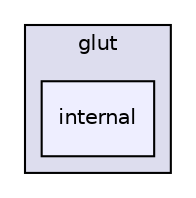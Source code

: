 digraph "/home/cj/workspace/Tetris/src/glut/internal" {
  compound=true
  node [ fontsize="10", fontname="Helvetica"];
  edge [ labelfontsize="10", labelfontname="Helvetica"];
  subgraph clusterdir_d42c36af4e5a44b915c5f0bba615cbce {
    graph [ bgcolor="#ddddee", pencolor="black", label="glut" fontname="Helvetica", fontsize="10", URL="dir_d42c36af4e5a44b915c5f0bba615cbce.html"]
  dir_c2127586304aae88e0b277fa80c39d2c [shape=box, label="internal", style="filled", fillcolor="#eeeeff", pencolor="black", URL="dir_c2127586304aae88e0b277fa80c39d2c.html"];
  }
}

